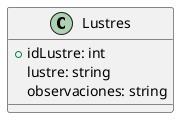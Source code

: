 @startuml Lustres
class Lustres{
    +idLustre: int
    lustre: string
    observaciones: string
}
@enduml